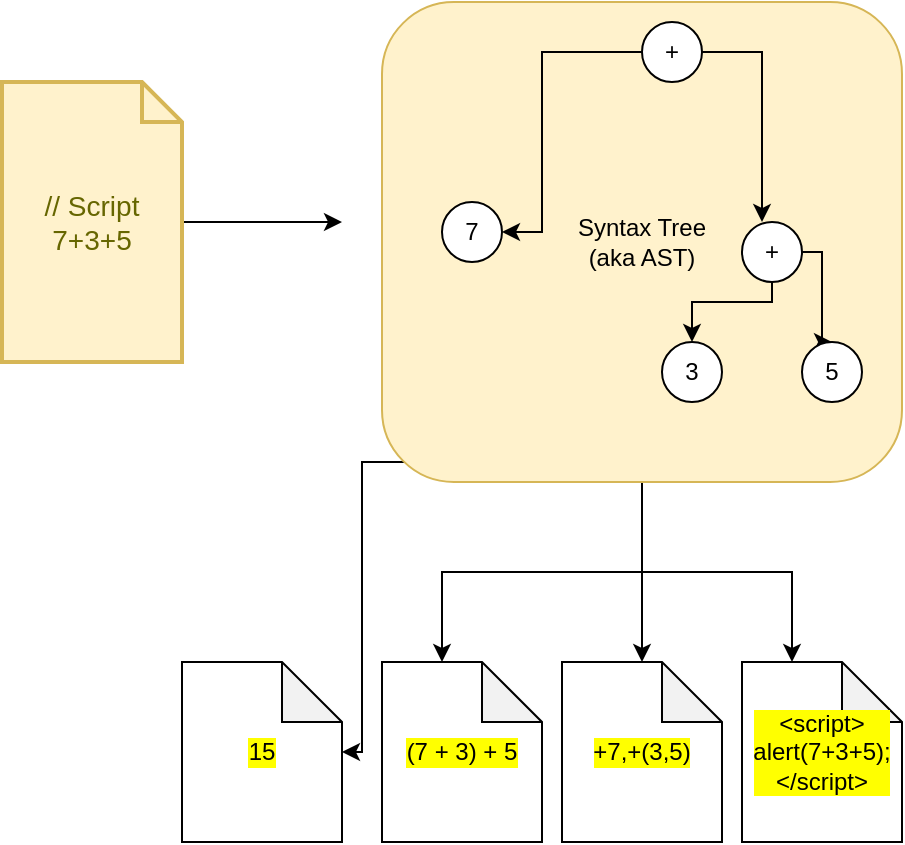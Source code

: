 <mxfile version="15.5.9" type="github">
  <diagram id="eVK-DGS7VI0HJCnRYztG" name="Page-1">
    <mxGraphModel dx="786" dy="1644" grid="1" gridSize="10" guides="1" tooltips="1" connect="1" arrows="1" fold="1" page="1" pageScale="1" pageWidth="827" pageHeight="1169" math="0" shadow="0">
      <root>
        <mxCell id="0" />
        <mxCell id="1" parent="0" />
        <mxCell id="qB89F5kkttFrM0SvqKJG-16" style="edgeStyle=orthogonalEdgeStyle;rounded=0;orthogonalLoop=1;jettySize=auto;html=1;entryX=0;entryY=0;entryDx=30;entryDy=0;entryPerimeter=0;" edge="1" parent="1" source="qB89F5kkttFrM0SvqKJG-13" target="qB89F5kkttFrM0SvqKJG-15">
          <mxGeometry relative="1" as="geometry" />
        </mxCell>
        <mxCell id="qB89F5kkttFrM0SvqKJG-18" style="edgeStyle=orthogonalEdgeStyle;rounded=0;orthogonalLoop=1;jettySize=auto;html=1;entryX=0.5;entryY=0;entryDx=0;entryDy=0;entryPerimeter=0;" edge="1" parent="1" source="qB89F5kkttFrM0SvqKJG-13" target="qB89F5kkttFrM0SvqKJG-17">
          <mxGeometry relative="1" as="geometry">
            <Array as="points">
              <mxPoint x="480" y="310" />
            </Array>
          </mxGeometry>
        </mxCell>
        <mxCell id="qB89F5kkttFrM0SvqKJG-20" style="edgeStyle=orthogonalEdgeStyle;rounded=0;orthogonalLoop=1;jettySize=auto;html=1;entryX=0;entryY=0;entryDx=25;entryDy=0;entryPerimeter=0;" edge="1" parent="1" source="qB89F5kkttFrM0SvqKJG-13" target="qB89F5kkttFrM0SvqKJG-19">
          <mxGeometry relative="1" as="geometry" />
        </mxCell>
        <mxCell id="qB89F5kkttFrM0SvqKJG-23" style="edgeStyle=orthogonalEdgeStyle;rounded=0;orthogonalLoop=1;jettySize=auto;html=1;" edge="1" parent="1" target="qB89F5kkttFrM0SvqKJG-21">
          <mxGeometry relative="1" as="geometry">
            <mxPoint x="480" y="230" as="sourcePoint" />
            <Array as="points">
              <mxPoint x="480" y="210" />
              <mxPoint x="340" y="210" />
              <mxPoint x="340" y="355" />
            </Array>
          </mxGeometry>
        </mxCell>
        <mxCell id="qB89F5kkttFrM0SvqKJG-13" value="Syntax Tree&lt;br&gt;(aka AST)&lt;br&gt;" style="rounded=1;whiteSpace=wrap;html=1;fillColor=#fff2cc;strokeColor=#d6b656;" vertex="1" parent="1">
          <mxGeometry x="350" y="-20" width="260" height="240" as="geometry" />
        </mxCell>
        <mxCell id="qB89F5kkttFrM0SvqKJG-8" style="edgeStyle=orthogonalEdgeStyle;rounded=0;orthogonalLoop=1;jettySize=auto;html=1;" edge="1" parent="1" source="qB89F5kkttFrM0SvqKJG-2">
          <mxGeometry relative="1" as="geometry">
            <mxPoint x="330" y="90" as="targetPoint" />
          </mxGeometry>
        </mxCell>
        <mxCell id="qB89F5kkttFrM0SvqKJG-2" value="// Script&lt;br&gt;7+3+5" style="shape=note;strokeWidth=2;fontSize=14;size=20;whiteSpace=wrap;html=1;fillColor=#fff2cc;strokeColor=#d6b656;fontColor=#666600;" vertex="1" parent="1">
          <mxGeometry x="160" y="20" width="90" height="140" as="geometry" />
        </mxCell>
        <mxCell id="qB89F5kkttFrM0SvqKJG-5" style="edgeStyle=orthogonalEdgeStyle;rounded=0;orthogonalLoop=1;jettySize=auto;html=1;entryX=1;entryY=0.5;entryDx=0;entryDy=0;" edge="1" parent="1" source="qB89F5kkttFrM0SvqKJG-3" target="qB89F5kkttFrM0SvqKJG-4">
          <mxGeometry relative="1" as="geometry">
            <Array as="points">
              <mxPoint x="430" y="5" />
              <mxPoint x="430" y="95" />
            </Array>
          </mxGeometry>
        </mxCell>
        <mxCell id="qB89F5kkttFrM0SvqKJG-6" style="edgeStyle=orthogonalEdgeStyle;rounded=0;orthogonalLoop=1;jettySize=auto;html=1;" edge="1" parent="1" source="qB89F5kkttFrM0SvqKJG-3">
          <mxGeometry relative="1" as="geometry">
            <mxPoint x="540" y="90" as="targetPoint" />
            <Array as="points">
              <mxPoint x="540" y="5" />
            </Array>
          </mxGeometry>
        </mxCell>
        <mxCell id="qB89F5kkttFrM0SvqKJG-3" value="+" style="ellipse;whiteSpace=wrap;html=1;" vertex="1" parent="1">
          <mxGeometry x="480" y="-10" width="30" height="30" as="geometry" />
        </mxCell>
        <mxCell id="qB89F5kkttFrM0SvqKJG-4" value="7" style="ellipse;whiteSpace=wrap;html=1;" vertex="1" parent="1">
          <mxGeometry x="380" y="80" width="30" height="30" as="geometry" />
        </mxCell>
        <mxCell id="qB89F5kkttFrM0SvqKJG-7" value="3" style="ellipse;whiteSpace=wrap;html=1;" vertex="1" parent="1">
          <mxGeometry x="490" y="150" width="30" height="30" as="geometry" />
        </mxCell>
        <mxCell id="qB89F5kkttFrM0SvqKJG-10" style="edgeStyle=orthogonalEdgeStyle;rounded=0;orthogonalLoop=1;jettySize=auto;html=1;entryX=0.5;entryY=0;entryDx=0;entryDy=0;" edge="1" parent="1" source="qB89F5kkttFrM0SvqKJG-9" target="qB89F5kkttFrM0SvqKJG-7">
          <mxGeometry relative="1" as="geometry">
            <mxPoint x="505" y="140" as="targetPoint" />
            <Array as="points">
              <mxPoint x="545" y="130" />
              <mxPoint x="505" y="130" />
            </Array>
          </mxGeometry>
        </mxCell>
        <mxCell id="qB89F5kkttFrM0SvqKJG-12" style="edgeStyle=orthogonalEdgeStyle;rounded=0;orthogonalLoop=1;jettySize=auto;html=1;entryX=0.5;entryY=0;entryDx=0;entryDy=0;" edge="1" parent="1" source="qB89F5kkttFrM0SvqKJG-9" target="qB89F5kkttFrM0SvqKJG-11">
          <mxGeometry relative="1" as="geometry">
            <Array as="points">
              <mxPoint x="570" y="105" />
            </Array>
          </mxGeometry>
        </mxCell>
        <mxCell id="qB89F5kkttFrM0SvqKJG-9" value="+" style="ellipse;whiteSpace=wrap;html=1;" vertex="1" parent="1">
          <mxGeometry x="530" y="90" width="30" height="30" as="geometry" />
        </mxCell>
        <mxCell id="qB89F5kkttFrM0SvqKJG-11" value="5" style="ellipse;whiteSpace=wrap;html=1;" vertex="1" parent="1">
          <mxGeometry x="560" y="150" width="30" height="30" as="geometry" />
        </mxCell>
        <mxCell id="qB89F5kkttFrM0SvqKJG-15" value="(7 + 3) + 5" style="shape=note;whiteSpace=wrap;html=1;backgroundOutline=1;darkOpacity=0.05;labelBackgroundColor=#FFFF00;" vertex="1" parent="1">
          <mxGeometry x="350" y="310" width="80" height="90" as="geometry" />
        </mxCell>
        <mxCell id="qB89F5kkttFrM0SvqKJG-17" value="+7,+(3,5)" style="shape=note;whiteSpace=wrap;html=1;backgroundOutline=1;darkOpacity=0.05;labelBackgroundColor=#FFFF00;" vertex="1" parent="1">
          <mxGeometry x="440" y="310" width="80" height="90" as="geometry" />
        </mxCell>
        <mxCell id="qB89F5kkttFrM0SvqKJG-19" value="&amp;lt;script&amp;gt;&lt;br&gt;alert(7+3+5);&lt;br&gt;&amp;lt;/script&amp;gt;" style="shape=note;whiteSpace=wrap;html=1;backgroundOutline=1;darkOpacity=0.05;labelBackgroundColor=#FFFF00;" vertex="1" parent="1">
          <mxGeometry x="530" y="310" width="80" height="90" as="geometry" />
        </mxCell>
        <mxCell id="qB89F5kkttFrM0SvqKJG-21" value="15" style="shape=note;whiteSpace=wrap;html=1;backgroundOutline=1;darkOpacity=0.05;labelBackgroundColor=#FFFF00;" vertex="1" parent="1">
          <mxGeometry x="250" y="310" width="80" height="90" as="geometry" />
        </mxCell>
      </root>
    </mxGraphModel>
  </diagram>
</mxfile>
